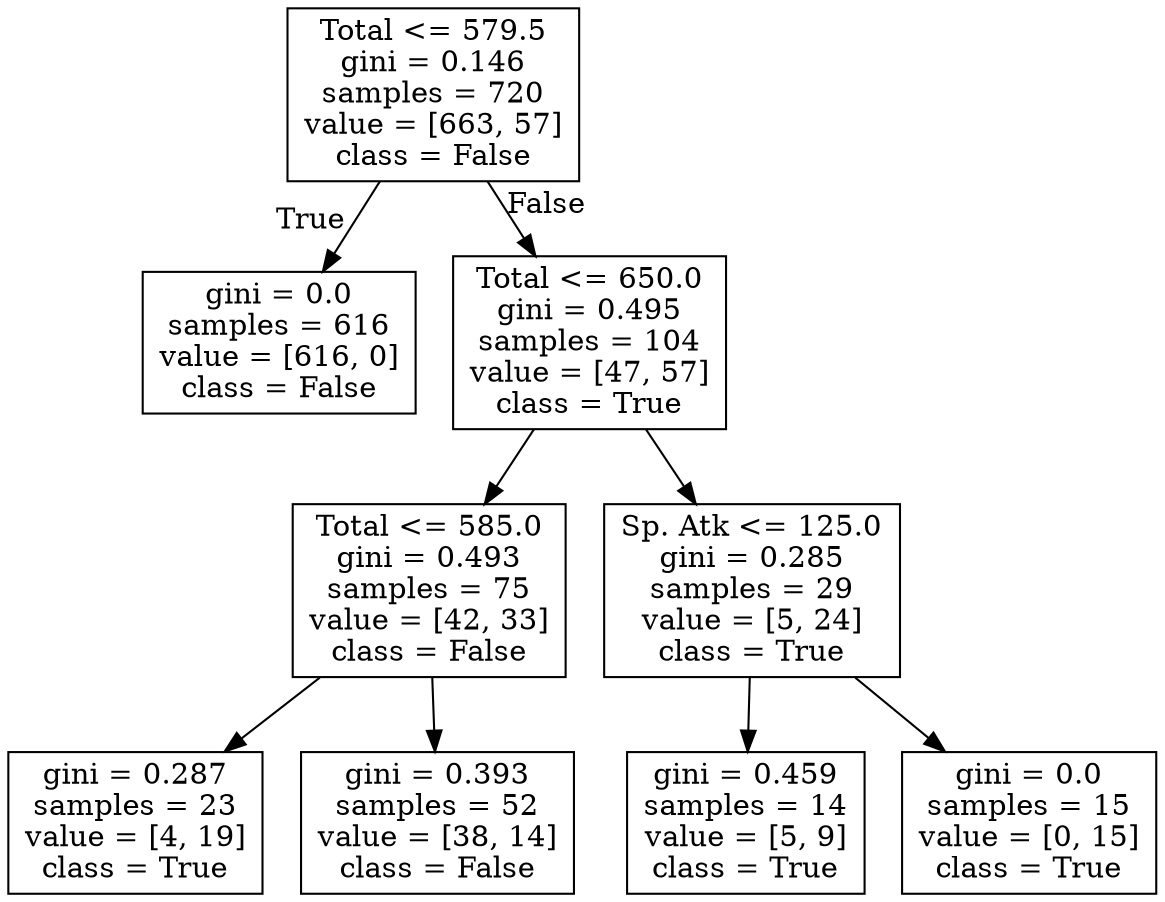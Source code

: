 digraph Tree {
node [shape=box] ;
0 [label="Total <= 579.5\ngini = 0.146\nsamples = 720\nvalue = [663, 57]\nclass = False"] ;
1 [label="gini = 0.0\nsamples = 616\nvalue = [616, 0]\nclass = False"] ;
0 -> 1 [labeldistance=2.5, labelangle=45, headlabel="True"] ;
2 [label="Total <= 650.0\ngini = 0.495\nsamples = 104\nvalue = [47, 57]\nclass = True"] ;
0 -> 2 [labeldistance=2.5, labelangle=-45, headlabel="False"] ;
3 [label="Total <= 585.0\ngini = 0.493\nsamples = 75\nvalue = [42, 33]\nclass = False"] ;
2 -> 3 ;
4 [label="gini = 0.287\nsamples = 23\nvalue = [4, 19]\nclass = True"] ;
3 -> 4 ;
5 [label="gini = 0.393\nsamples = 52\nvalue = [38, 14]\nclass = False"] ;
3 -> 5 ;
6 [label="Sp. Atk <= 125.0\ngini = 0.285\nsamples = 29\nvalue = [5, 24]\nclass = True"] ;
2 -> 6 ;
7 [label="gini = 0.459\nsamples = 14\nvalue = [5, 9]\nclass = True"] ;
6 -> 7 ;
8 [label="gini = 0.0\nsamples = 15\nvalue = [0, 15]\nclass = True"] ;
6 -> 8 ;
}